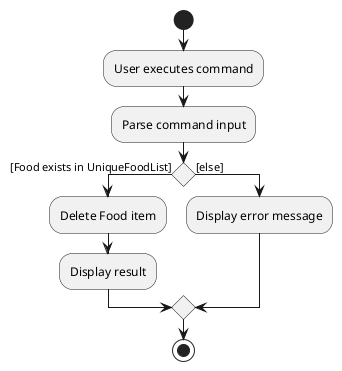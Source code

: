@startuml
'https://plantuml.com/activity-diagram-beta

start
:User executes command;
:Parse command input;
if () then ([Food exists in UniqueFoodList])
  :Delete Food item;
  :Display result;
else ([else])
  :Display error message;
endif
stop

@enduml